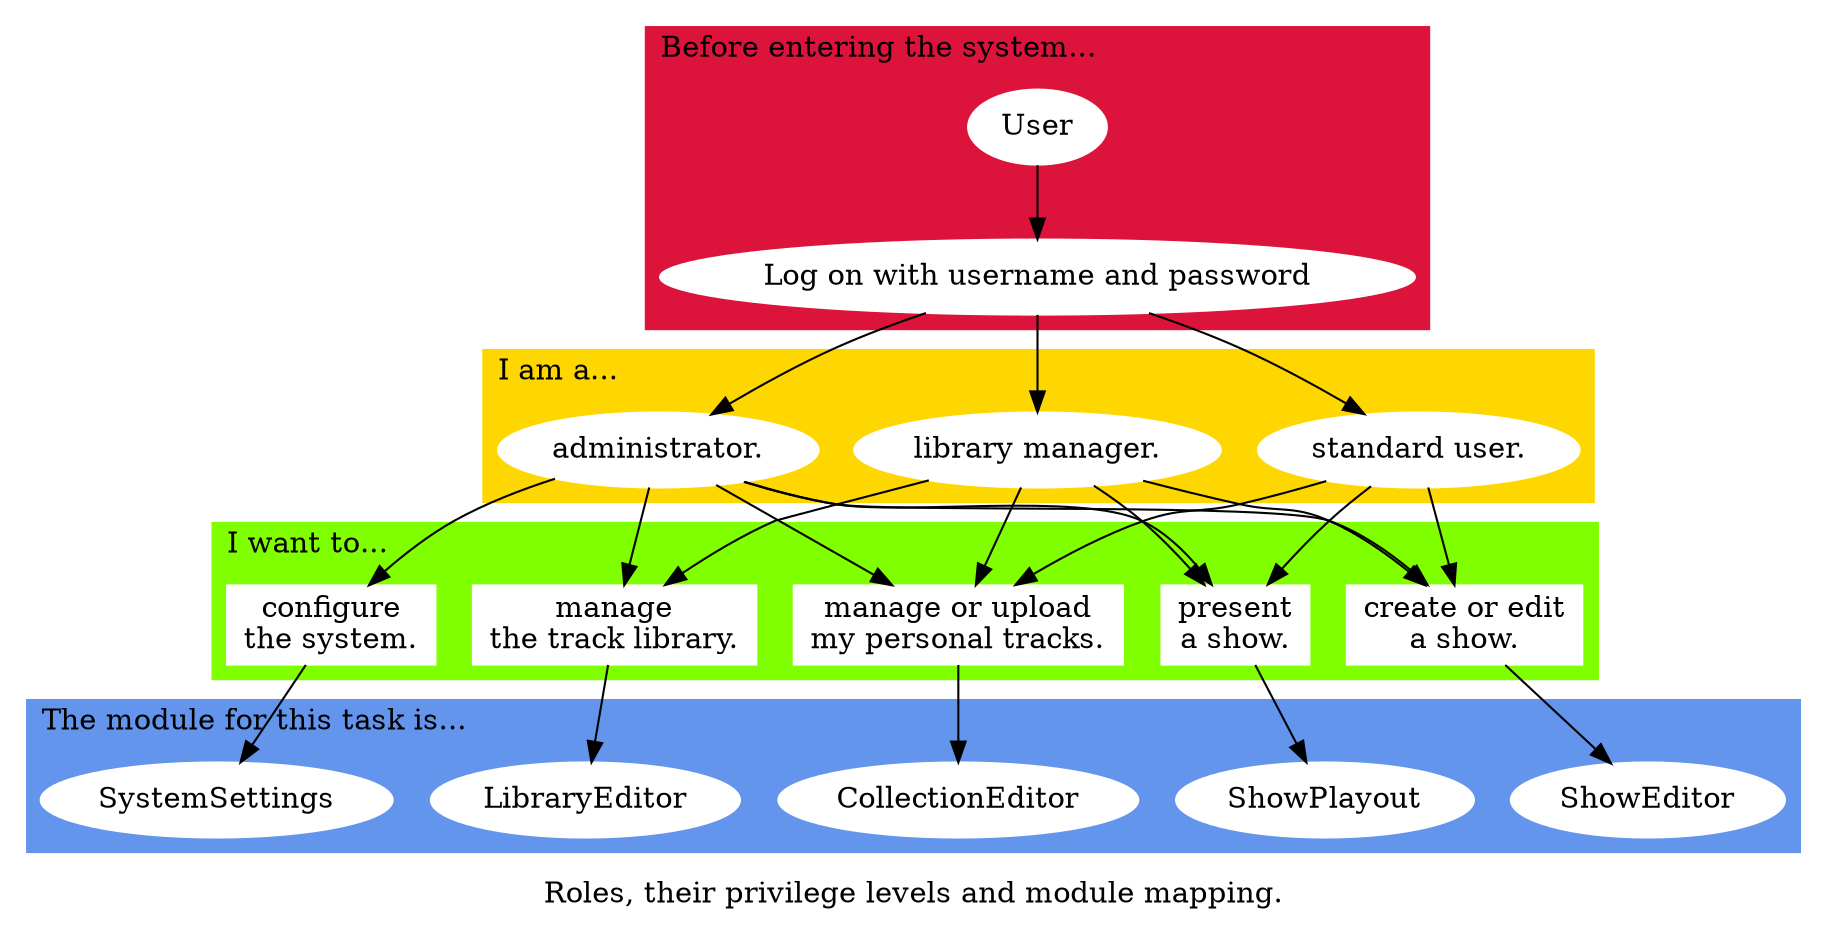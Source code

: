 digraph Roles
{
	node    [style     = filled,
	         fillcolor = white,
	         color     = white];
	label = "Roles, their privilege levels and module mapping.";
	// LOGON PHASE
	subgraph cluster_1
	{
		label     = "Before entering the system..."
		style     = filled;
		pencolor  = white;
		fillcolor = crimson;
		labeljust = l;
		// User
		User -> LogOn;
		LogOn [label = "Log on with username and password"];
	}
	// USER CLASSES
	subgraph cluster_2
	{
		label     = "I am a...";
		style     = filled;
		pencolor  = white;
		fillcolor = gold;
		labeljust = l;
		// StdUser (unprivileged)
		StdUser [label = "standard user."]
		LogOn -> StdUser;
		// LibraryMgr (privileged)
		LibraryMgr [label = "library manager."]
		LogOn -> LibraryMgr;
		// Admin (super-privileged)
		Admin [label = "administrator."]
		LogOn -> Admin;
	}
	// ROLES
	subgraph cluster_3
	{
		label       = "I want to...";
		style       = filled;
		pencolor    = white;
		fillcolor   = chartreuse;
		labeljust = l;
		node [shape = rectangle];
		// CEditShow
		CEditShow   [label = "create or edit\na show."];
		StdUser    -> CEditShow;
		LibraryMgr -> CEditShow;
		Admin      -> CEditShow;
		// PlayShow
		PlayShow    [label = "present\na show."];
		StdUser    -> PlayShow;
		LibraryMgr -> PlayShow;
		Admin      -> PlayShow;
		// MUserTracks
		MUserTracks [label = "manage or upload\nmy personal tracks."];
		StdUser    -> MUserTracks;
		LibraryMgr -> MUserTracks;
		Admin      -> MUserTracks;
		// MLibrary
		MLibrary    [label = "manage\nthe track library."];
		LibraryMgr -> MLibrary;
		Admin      -> MLibrary;
		// Configure
		Configure   [label = "configure\nthe system."];
		Admin      -> Configure;
	}
	// MODULES
	subgraph cluster_4
	{
		label     = "The module for this task is...";
		style     = filled;
		pencolor  = white;
		fillcolor = cornflowerblue;
		labeljust = l;
		// ShowEditor
		ShowEditor;
		CEditShow   -> ShowEditor;
		// ShowPlayout
		ShowPlayout;
		PlayShow    -> ShowPlayout;
		// CollectionEditor
		CollectionEditor;
		MUserTracks -> CollectionEditor;
		// LibraryEditor
		LibraryEditor;
		MLibrary    -> LibraryEditor;
		// SystemSettings
		SystemSettings;
		Configure   -> SystemSettings;
	}
}